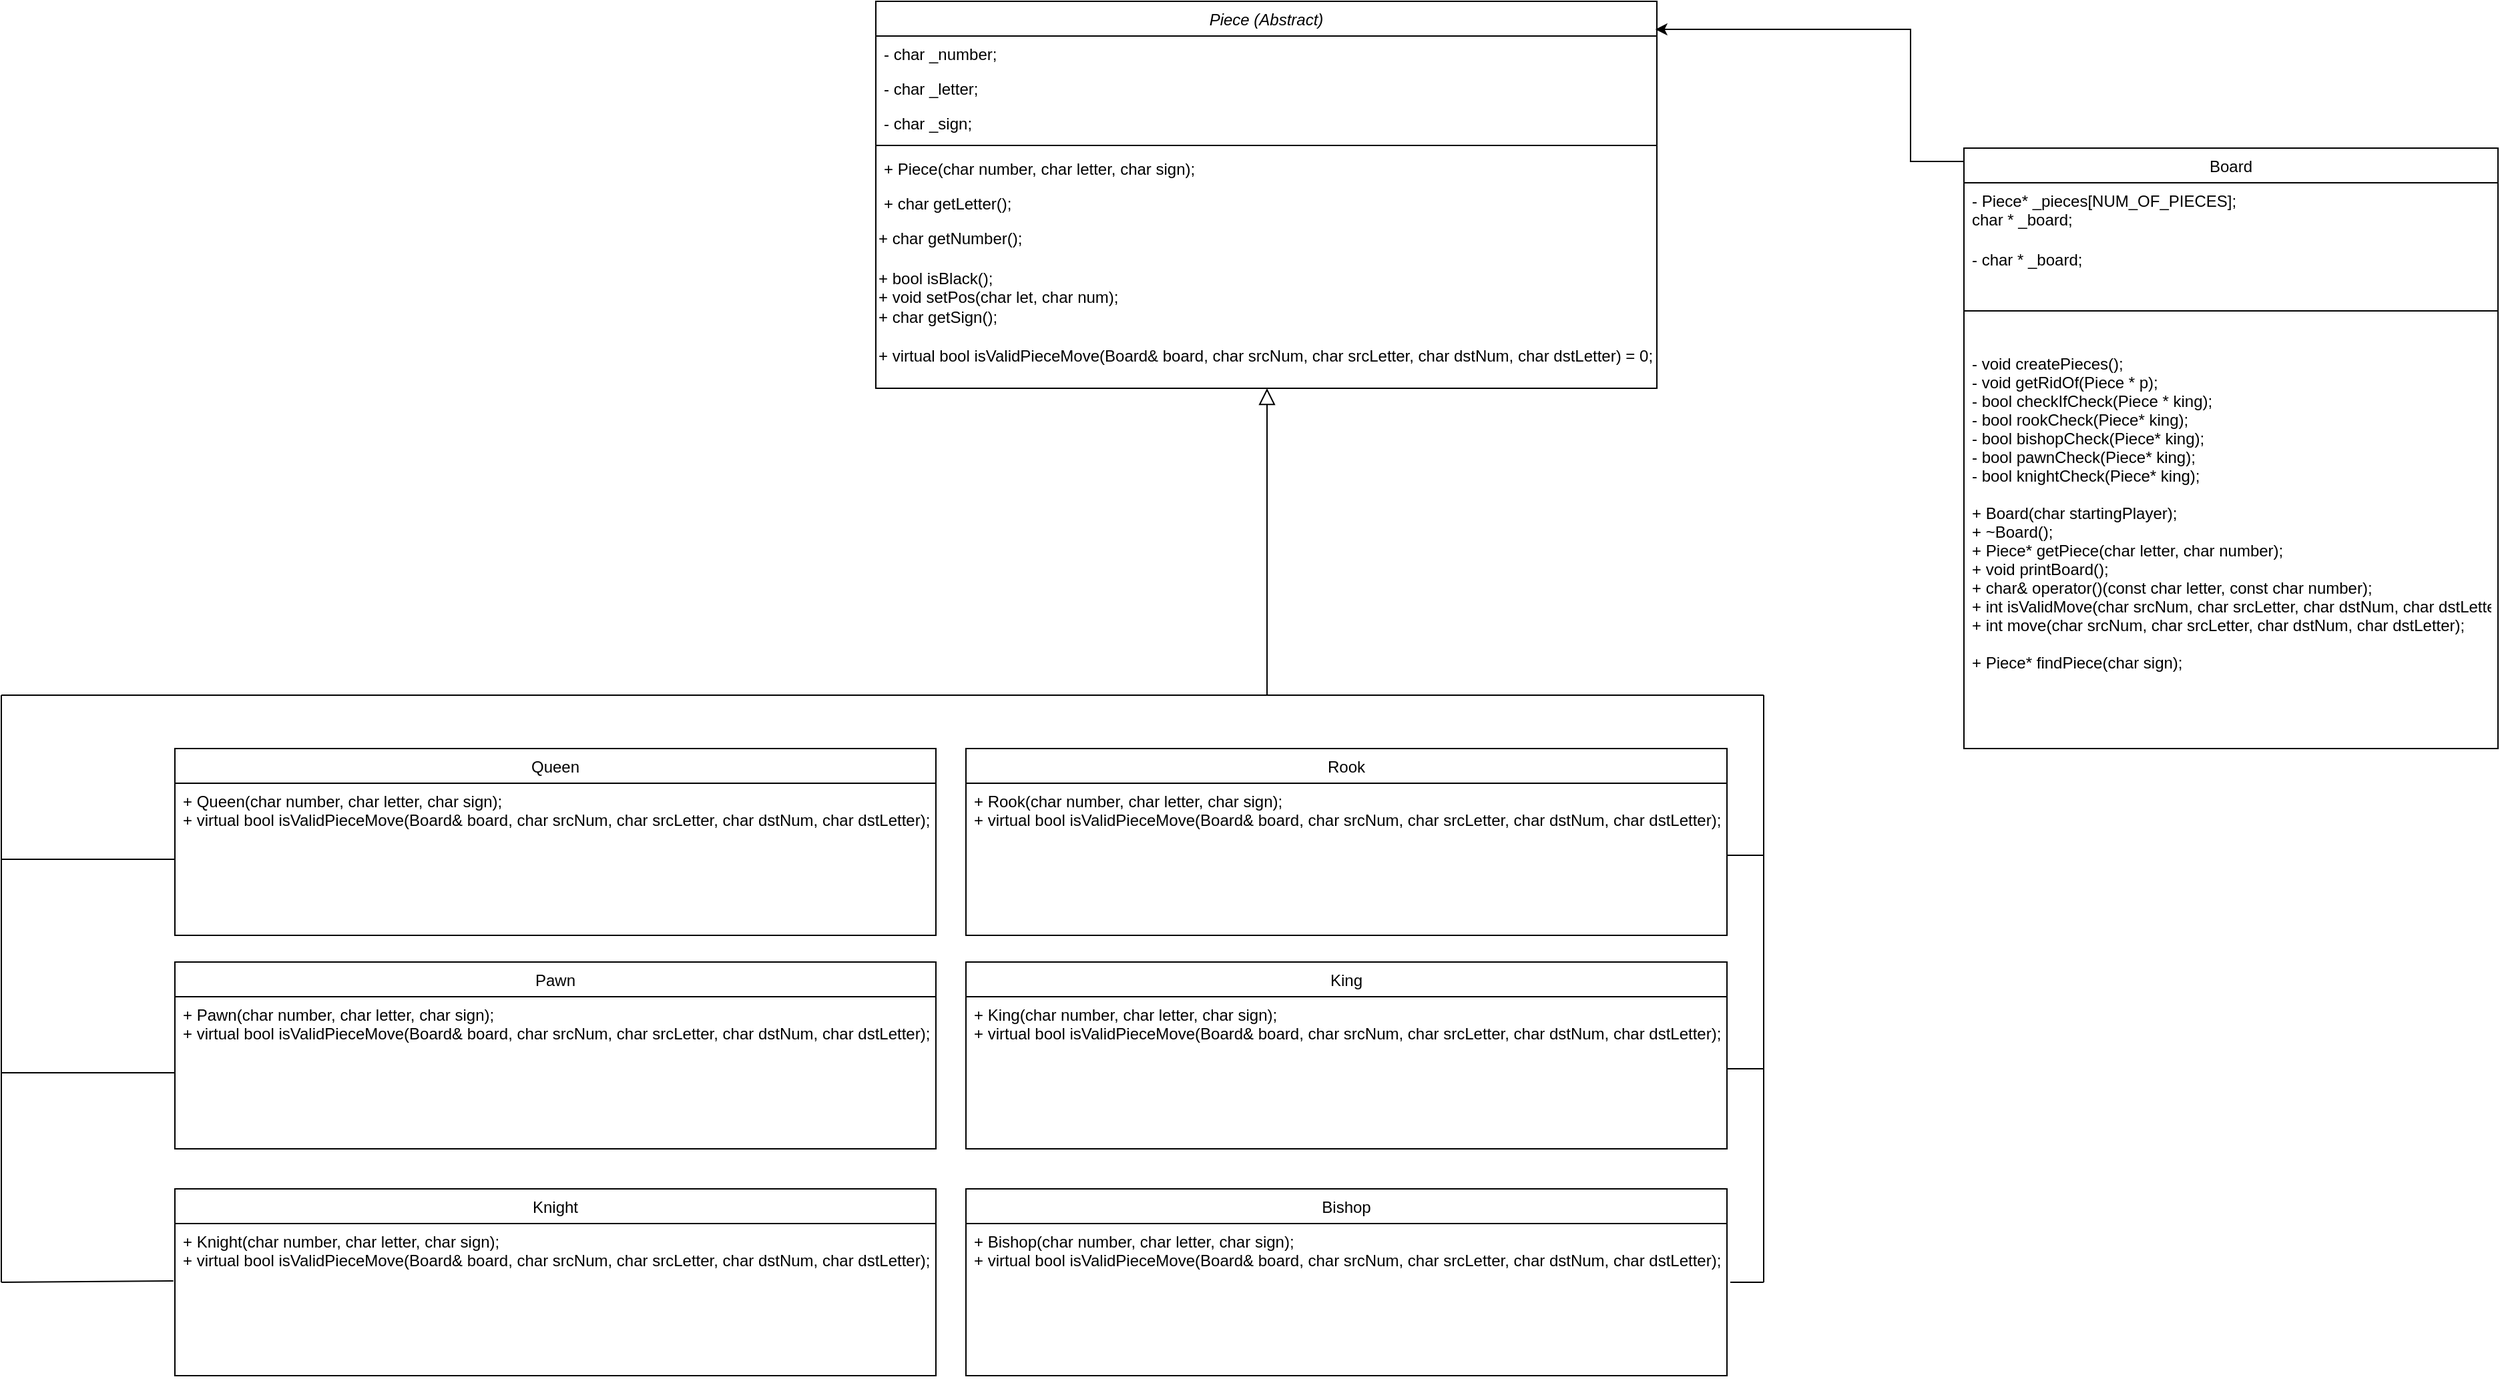 <mxfile version="13.0.1" type="device"><diagram id="C5RBs43oDa-KdzZeNtuy" name="Page-1"><mxGraphModel dx="2209" dy="764" grid="1" gridSize="10" guides="1" tooltips="1" connect="1" arrows="1" fold="1" page="1" pageScale="1" pageWidth="827" pageHeight="1169" math="0" shadow="0"><root><mxCell id="WIyWlLk6GJQsqaUBKTNV-0"/><mxCell id="WIyWlLk6GJQsqaUBKTNV-1" parent="WIyWlLk6GJQsqaUBKTNV-0"/><mxCell id="zkfFHV4jXpPFQw0GAbJ--12" value="" style="endArrow=block;endSize=10;endFill=0;shadow=0;strokeWidth=1;rounded=0;edgeStyle=elbowEdgeStyle;elbow=vertical;" parent="WIyWlLk6GJQsqaUBKTNV-1" target="zkfFHV4jXpPFQw0GAbJ--0" edge="1"><mxGeometry width="160" relative="1" as="geometry"><mxPoint x="720" y="520" as="sourcePoint"/><mxPoint x="200" y="203" as="targetPoint"/><Array as="points"><mxPoint x="348" y="520"/><mxPoint x="20" y="510"/><mxPoint x="348" y="510"/></Array></mxGeometry></mxCell><mxCell id="zkfFHV4jXpPFQw0GAbJ--0" value="Piece (Abstract)" style="swimlane;fontStyle=2;align=center;verticalAlign=top;childLayout=stackLayout;horizontal=1;startSize=26;horizontalStack=0;resizeParent=1;resizeLast=0;collapsible=1;marginBottom=0;rounded=0;shadow=0;strokeWidth=1;" parent="WIyWlLk6GJQsqaUBKTNV-1" vertex="1"><mxGeometry x="55" width="585" height="290" as="geometry"><mxRectangle x="230" y="140" width="160" height="26" as="alternateBounds"/></mxGeometry></mxCell><mxCell id="zkfFHV4jXpPFQw0GAbJ--1" value="- char _number;" style="text;align=left;verticalAlign=top;spacingLeft=4;spacingRight=4;overflow=hidden;rotatable=0;points=[[0,0.5],[1,0.5]];portConstraint=eastwest;" parent="zkfFHV4jXpPFQw0GAbJ--0" vertex="1"><mxGeometry y="26" width="585" height="26" as="geometry"/></mxCell><mxCell id="zkfFHV4jXpPFQw0GAbJ--2" value="- char _letter;" style="text;align=left;verticalAlign=top;spacingLeft=4;spacingRight=4;overflow=hidden;rotatable=0;points=[[0,0.5],[1,0.5]];portConstraint=eastwest;rounded=0;shadow=0;html=0;" parent="zkfFHV4jXpPFQw0GAbJ--0" vertex="1"><mxGeometry y="52" width="585" height="26" as="geometry"/></mxCell><mxCell id="zkfFHV4jXpPFQw0GAbJ--3" value="- char _sign;" style="text;align=left;verticalAlign=top;spacingLeft=4;spacingRight=4;overflow=hidden;rotatable=0;points=[[0,0.5],[1,0.5]];portConstraint=eastwest;rounded=0;shadow=0;html=0;" parent="zkfFHV4jXpPFQw0GAbJ--0" vertex="1"><mxGeometry y="78" width="585" height="26" as="geometry"/></mxCell><mxCell id="zkfFHV4jXpPFQw0GAbJ--4" value="" style="line;html=1;strokeWidth=1;align=left;verticalAlign=middle;spacingTop=-1;spacingLeft=3;spacingRight=3;rotatable=0;labelPosition=right;points=[];portConstraint=eastwest;" parent="zkfFHV4jXpPFQw0GAbJ--0" vertex="1"><mxGeometry y="104" width="585" height="8" as="geometry"/></mxCell><mxCell id="zkfFHV4jXpPFQw0GAbJ--5" value="+ Piece(char number, char letter, char sign);" style="text;align=left;verticalAlign=top;spacingLeft=4;spacingRight=4;overflow=hidden;rotatable=0;points=[[0,0.5],[1,0.5]];portConstraint=eastwest;" parent="zkfFHV4jXpPFQw0GAbJ--0" vertex="1"><mxGeometry y="112" width="585" height="26" as="geometry"/></mxCell><mxCell id="JZv1CaT4qtMYPAi6MFPA-0" value="+ char getLetter();" style="text;align=left;verticalAlign=top;spacingLeft=4;spacingRight=4;overflow=hidden;rotatable=0;points=[[0,0.5],[1,0.5]];portConstraint=eastwest;" vertex="1" parent="zkfFHV4jXpPFQw0GAbJ--0"><mxGeometry y="138" width="585" height="26" as="geometry"/></mxCell><mxCell id="JZv1CaT4qtMYPAi6MFPA-1" value="&lt;span style=&quot;font-family: &amp;#34;helvetica&amp;#34; ; font-size: 12px ; font-style: normal ; font-weight: 400 ; letter-spacing: normal ; text-align: left ; text-indent: 0px ; text-transform: none ; word-spacing: 0px ; float: none ; display: inline&quot;&gt;+&amp;nbsp;char getNumber();&lt;/span&gt;" style="text;whiteSpace=wrap;html=1;" vertex="1" parent="zkfFHV4jXpPFQw0GAbJ--0"><mxGeometry y="164" width="585" height="30" as="geometry"/></mxCell><mxCell id="JZv1CaT4qtMYPAi6MFPA-2" value="&lt;span style=&quot;text-align: left ; text-indent: 0px ; float: none ; display: inline&quot;&gt;&lt;font face=&quot;helvetica&quot;&gt;+&amp;nbsp;bool isBlack();&lt;/font&gt;&lt;br&gt;&lt;div&gt;&lt;font face=&quot;helvetica&quot;&gt;+ void setPos(char let, char num);&lt;/font&gt;&lt;/div&gt;&lt;div&gt;&lt;font face=&quot;helvetica&quot;&gt;&lt;span&gt;&lt;/span&gt;+ char getSign();&lt;span&gt;&#9;&lt;/span&gt;&lt;/font&gt;&lt;/div&gt;&lt;div&gt;&lt;font face=&quot;helvetica&quot;&gt;&lt;br&gt;&lt;/font&gt;&lt;/div&gt;&lt;div&gt;&lt;font face=&quot;helvetica&quot;&gt;&lt;span&gt;&lt;/span&gt;+ virtual bool isValidPieceMove(Board&amp;amp; board, char srcNum, char srcLetter, char dstNum, char dstLetter) = 0;&lt;/font&gt;&lt;/div&gt;&lt;/span&gt;" style="text;whiteSpace=wrap;html=1;" vertex="1" parent="zkfFHV4jXpPFQw0GAbJ--0"><mxGeometry y="194" width="585" height="66" as="geometry"/></mxCell><mxCell id="zkfFHV4jXpPFQw0GAbJ--17" value="Board" style="swimlane;fontStyle=0;align=center;verticalAlign=top;childLayout=stackLayout;horizontal=1;startSize=26;horizontalStack=0;resizeParent=1;resizeLast=0;collapsible=1;marginBottom=0;rounded=0;shadow=0;strokeWidth=1;" parent="WIyWlLk6GJQsqaUBKTNV-1" vertex="1"><mxGeometry x="870" y="110" width="400" height="450" as="geometry"><mxRectangle x="550" y="140" width="160" height="26" as="alternateBounds"/></mxGeometry></mxCell><mxCell id="zkfFHV4jXpPFQw0GAbJ--18" value="- Piece* _pieces[NUM_OF_PIECES];&#10;&#9;char * _board;" style="text;align=left;verticalAlign=top;spacingLeft=4;spacingRight=4;overflow=hidden;rotatable=0;points=[[0,0.5],[1,0.5]];portConstraint=eastwest;" parent="zkfFHV4jXpPFQw0GAbJ--17" vertex="1"><mxGeometry y="26" width="400" height="44" as="geometry"/></mxCell><mxCell id="JZv1CaT4qtMYPAi6MFPA-4" value="- char * _board;" style="text;align=left;verticalAlign=top;spacingLeft=4;spacingRight=4;overflow=hidden;rotatable=0;points=[[0,0.5],[1,0.5]];portConstraint=eastwest;rounded=0;shadow=0;html=0;" vertex="1" parent="zkfFHV4jXpPFQw0GAbJ--17"><mxGeometry y="70" width="400" height="26" as="geometry"/></mxCell><mxCell id="zkfFHV4jXpPFQw0GAbJ--23" value="" style="line;html=1;strokeWidth=1;align=left;verticalAlign=middle;spacingTop=-1;spacingLeft=3;spacingRight=3;rotatable=0;labelPosition=right;points=[];portConstraint=eastwest;" parent="zkfFHV4jXpPFQw0GAbJ--17" vertex="1"><mxGeometry y="96" width="400" height="52" as="geometry"/></mxCell><mxCell id="zkfFHV4jXpPFQw0GAbJ--24" value="- void createPieces();&#10;- void getRidOf(Piece * p);&#10;- bool checkIfCheck(Piece * king);&#10;- bool rookCheck(Piece* king);&#10;- bool bishopCheck(Piece* king);&#10;- bool pawnCheck(Piece* king);&#10;- bool knightCheck(Piece* king);&#10;&#10;+ Board(char startingPlayer);&#10;+ ~Board();&#10;+ Piece* getPiece(char letter, char number);&#10;+ void printBoard();&#10;+ char&amp; operator()(const char letter, const char number);&#10;+ int isValidMove(char srcNum, char srcLetter, char dstNum, char dstLetter);&#10;+ int move(char srcNum, char srcLetter, char dstNum, char dstLetter);&#10;&#9;&#10;+ Piece* findPiece(char sign);" style="text;align=left;verticalAlign=top;spacingLeft=4;spacingRight=4;overflow=hidden;rotatable=0;points=[[0,0.5],[1,0.5]];portConstraint=eastwest;" parent="zkfFHV4jXpPFQw0GAbJ--17" vertex="1"><mxGeometry y="148" width="400" height="302" as="geometry"/></mxCell><mxCell id="JZv1CaT4qtMYPAi6MFPA-3" style="edgeStyle=orthogonalEdgeStyle;rounded=0;orthogonalLoop=1;jettySize=auto;html=1;entryX=0.998;entryY=-0.192;entryDx=0;entryDy=0;entryPerimeter=0;" edge="1" parent="WIyWlLk6GJQsqaUBKTNV-1" target="zkfFHV4jXpPFQw0GAbJ--1"><mxGeometry relative="1" as="geometry"><mxPoint x="780" y="20" as="targetPoint"/><mxPoint x="870" y="351" as="sourcePoint"/><Array as="points"><mxPoint x="870" y="120"/><mxPoint x="830" y="120"/><mxPoint x="830" y="21"/></Array></mxGeometry></mxCell><mxCell id="zkfFHV4jXpPFQw0GAbJ--6" value="Rook" style="swimlane;fontStyle=0;align=center;verticalAlign=top;childLayout=stackLayout;horizontal=1;startSize=26;horizontalStack=0;resizeParent=1;resizeLast=0;collapsible=1;marginBottom=0;rounded=0;shadow=0;strokeWidth=1;" parent="WIyWlLk6GJQsqaUBKTNV-1" vertex="1"><mxGeometry x="122.5" y="560" width="570" height="140" as="geometry"><mxRectangle x="62.5" y="570" width="160" height="26" as="alternateBounds"/></mxGeometry></mxCell><mxCell id="zkfFHV4jXpPFQw0GAbJ--7" value="+ Rook(char number, char letter, char sign);&#10;+ virtual bool isValidPieceMove(Board&amp; board, char srcNum, char srcLetter, char dstNum, char dstLetter);" style="text;align=left;verticalAlign=top;spacingLeft=4;spacingRight=4;overflow=hidden;rotatable=0;points=[[0,0.5],[1,0.5]];portConstraint=eastwest;" parent="zkfFHV4jXpPFQw0GAbJ--6" vertex="1"><mxGeometry y="26" width="570" height="114" as="geometry"/></mxCell><mxCell id="JZv1CaT4qtMYPAi6MFPA-7" value="Queen" style="swimlane;fontStyle=0;align=center;verticalAlign=top;childLayout=stackLayout;horizontal=1;startSize=26;horizontalStack=0;resizeParent=1;resizeLast=0;collapsible=1;marginBottom=0;rounded=0;shadow=0;strokeWidth=1;" vertex="1" parent="WIyWlLk6GJQsqaUBKTNV-1"><mxGeometry x="-470" y="560" width="570" height="140" as="geometry"><mxRectangle x="62.5" y="570" width="160" height="26" as="alternateBounds"/></mxGeometry></mxCell><mxCell id="JZv1CaT4qtMYPAi6MFPA-8" value="+ Queen(char number, char letter, char sign);&#10;+ virtual bool isValidPieceMove(Board&amp; board, char srcNum, char srcLetter, char dstNum, char dstLetter);" style="text;align=left;verticalAlign=top;spacingLeft=4;spacingRight=4;overflow=hidden;rotatable=0;points=[[0,0.5],[1,0.5]];portConstraint=eastwest;" vertex="1" parent="JZv1CaT4qtMYPAi6MFPA-7"><mxGeometry y="26" width="570" height="114" as="geometry"/></mxCell><mxCell id="JZv1CaT4qtMYPAi6MFPA-9" value="King" style="swimlane;fontStyle=0;align=center;verticalAlign=top;childLayout=stackLayout;horizontal=1;startSize=26;horizontalStack=0;resizeParent=1;resizeLast=0;collapsible=1;marginBottom=0;rounded=0;shadow=0;strokeWidth=1;" vertex="1" parent="WIyWlLk6GJQsqaUBKTNV-1"><mxGeometry x="122.5" y="720" width="570" height="140" as="geometry"><mxRectangle x="62.5" y="570" width="160" height="26" as="alternateBounds"/></mxGeometry></mxCell><mxCell id="JZv1CaT4qtMYPAi6MFPA-10" value="+ King(char number, char letter, char sign);&#10;+ virtual bool isValidPieceMove(Board&amp; board, char srcNum, char srcLetter, char dstNum, char dstLetter);" style="text;align=left;verticalAlign=top;spacingLeft=4;spacingRight=4;overflow=hidden;rotatable=0;points=[[0,0.5],[1,0.5]];portConstraint=eastwest;" vertex="1" parent="JZv1CaT4qtMYPAi6MFPA-9"><mxGeometry y="26" width="570" height="114" as="geometry"/></mxCell><mxCell id="JZv1CaT4qtMYPAi6MFPA-11" value="Pawn" style="swimlane;fontStyle=0;align=center;verticalAlign=top;childLayout=stackLayout;horizontal=1;startSize=26;horizontalStack=0;resizeParent=1;resizeLast=0;collapsible=1;marginBottom=0;rounded=0;shadow=0;strokeWidth=1;" vertex="1" parent="WIyWlLk6GJQsqaUBKTNV-1"><mxGeometry x="-470" y="720" width="570" height="140" as="geometry"><mxRectangle x="62.5" y="570" width="160" height="26" as="alternateBounds"/></mxGeometry></mxCell><mxCell id="JZv1CaT4qtMYPAi6MFPA-12" value="+ Pawn(char number, char letter, char sign);&#10;+ virtual bool isValidPieceMove(Board&amp; board, char srcNum, char srcLetter, char dstNum, char dstLetter);" style="text;align=left;verticalAlign=top;spacingLeft=4;spacingRight=4;overflow=hidden;rotatable=0;points=[[0,0.5],[1,0.5]];portConstraint=eastwest;" vertex="1" parent="JZv1CaT4qtMYPAi6MFPA-11"><mxGeometry y="26" width="570" height="114" as="geometry"/></mxCell><mxCell id="JZv1CaT4qtMYPAi6MFPA-13" value="Knight" style="swimlane;fontStyle=0;align=center;verticalAlign=top;childLayout=stackLayout;horizontal=1;startSize=26;horizontalStack=0;resizeParent=1;resizeLast=0;collapsible=1;marginBottom=0;rounded=0;shadow=0;strokeWidth=1;" vertex="1" parent="WIyWlLk6GJQsqaUBKTNV-1"><mxGeometry x="-470" y="890" width="570" height="140" as="geometry"><mxRectangle x="62.5" y="570" width="160" height="26" as="alternateBounds"/></mxGeometry></mxCell><mxCell id="JZv1CaT4qtMYPAi6MFPA-14" value="+ Knight(char number, char letter, char sign);&#10;+ virtual bool isValidPieceMove(Board&amp; board, char srcNum, char srcLetter, char dstNum, char dstLetter);" style="text;align=left;verticalAlign=top;spacingLeft=4;spacingRight=4;overflow=hidden;rotatable=0;points=[[0,0.5],[1,0.5]];portConstraint=eastwest;" vertex="1" parent="JZv1CaT4qtMYPAi6MFPA-13"><mxGeometry y="26" width="570" height="114" as="geometry"/></mxCell><mxCell id="JZv1CaT4qtMYPAi6MFPA-15" value="Bishop" style="swimlane;fontStyle=0;align=center;verticalAlign=top;childLayout=stackLayout;horizontal=1;startSize=26;horizontalStack=0;resizeParent=1;resizeLast=0;collapsible=1;marginBottom=0;rounded=0;shadow=0;strokeWidth=1;" vertex="1" parent="WIyWlLk6GJQsqaUBKTNV-1"><mxGeometry x="122.5" y="890" width="570" height="140" as="geometry"><mxRectangle x="62.5" y="570" width="160" height="26" as="alternateBounds"/></mxGeometry></mxCell><mxCell id="JZv1CaT4qtMYPAi6MFPA-16" value="+ Bishop(char number, char letter, char sign);&#10;+ virtual bool isValidPieceMove(Board&amp; board, char srcNum, char srcLetter, char dstNum, char dstLetter);" style="text;align=left;verticalAlign=top;spacingLeft=4;spacingRight=4;overflow=hidden;rotatable=0;points=[[0,0.5],[1,0.5]];portConstraint=eastwest;" vertex="1" parent="JZv1CaT4qtMYPAi6MFPA-15"><mxGeometry y="26" width="570" height="114" as="geometry"/></mxCell><mxCell id="JZv1CaT4qtMYPAi6MFPA-24" value="" style="endArrow=none;html=1;" edge="1" parent="WIyWlLk6GJQsqaUBKTNV-1"><mxGeometry width="50" height="50" relative="1" as="geometry"><mxPoint x="-600" y="520" as="sourcePoint"/><mxPoint x="350" y="520" as="targetPoint"/></mxGeometry></mxCell><mxCell id="JZv1CaT4qtMYPAi6MFPA-25" value="" style="endArrow=none;html=1;" edge="1" parent="WIyWlLk6GJQsqaUBKTNV-1"><mxGeometry width="50" height="50" relative="1" as="geometry"><mxPoint x="-600" y="960" as="sourcePoint"/><mxPoint x="-600" y="520" as="targetPoint"/></mxGeometry></mxCell><mxCell id="JZv1CaT4qtMYPAi6MFPA-26" value="" style="endArrow=none;html=1;entryX=0;entryY=0.5;entryDx=0;entryDy=0;" edge="1" parent="WIyWlLk6GJQsqaUBKTNV-1" target="JZv1CaT4qtMYPAi6MFPA-8"><mxGeometry width="50" height="50" relative="1" as="geometry"><mxPoint x="-600" y="643" as="sourcePoint"/><mxPoint x="-540" y="590" as="targetPoint"/></mxGeometry></mxCell><mxCell id="JZv1CaT4qtMYPAi6MFPA-28" value="" style="endArrow=none;html=1;exitX=0;exitY=0.5;exitDx=0;exitDy=0;" edge="1" parent="WIyWlLk6GJQsqaUBKTNV-1" source="JZv1CaT4qtMYPAi6MFPA-12"><mxGeometry width="50" height="50" relative="1" as="geometry"><mxPoint x="90" y="590" as="sourcePoint"/><mxPoint x="-600" y="803" as="targetPoint"/></mxGeometry></mxCell><mxCell id="JZv1CaT4qtMYPAi6MFPA-29" value="" style="endArrow=none;html=1;exitX=-0.002;exitY=0.377;exitDx=0;exitDy=0;exitPerimeter=0;" edge="1" parent="WIyWlLk6GJQsqaUBKTNV-1" source="JZv1CaT4qtMYPAi6MFPA-14"><mxGeometry width="50" height="50" relative="1" as="geometry"><mxPoint x="90" y="590" as="sourcePoint"/><mxPoint x="-600" y="960" as="targetPoint"/></mxGeometry></mxCell><mxCell id="JZv1CaT4qtMYPAi6MFPA-30" value="" style="endArrow=none;html=1;" edge="1" parent="WIyWlLk6GJQsqaUBKTNV-1"><mxGeometry width="50" height="50" relative="1" as="geometry"><mxPoint x="720" y="960" as="sourcePoint"/><mxPoint x="720" y="520" as="targetPoint"/></mxGeometry></mxCell><mxCell id="JZv1CaT4qtMYPAi6MFPA-31" value="" style="endArrow=none;html=1;" edge="1" parent="WIyWlLk6GJQsqaUBKTNV-1"><mxGeometry width="50" height="50" relative="1" as="geometry"><mxPoint x="695" y="960" as="sourcePoint"/><mxPoint x="720" y="960" as="targetPoint"/></mxGeometry></mxCell><mxCell id="JZv1CaT4qtMYPAi6MFPA-32" value="" style="endArrow=none;html=1;" edge="1" parent="WIyWlLk6GJQsqaUBKTNV-1"><mxGeometry width="50" height="50" relative="1" as="geometry"><mxPoint x="693" y="800" as="sourcePoint"/><mxPoint x="720" y="800" as="targetPoint"/></mxGeometry></mxCell><mxCell id="JZv1CaT4qtMYPAi6MFPA-33" value="" style="endArrow=none;html=1;" edge="1" parent="WIyWlLk6GJQsqaUBKTNV-1"><mxGeometry width="50" height="50" relative="1" as="geometry"><mxPoint x="693" y="640" as="sourcePoint"/><mxPoint x="720" y="640" as="targetPoint"/></mxGeometry></mxCell></root></mxGraphModel></diagram></mxfile>
